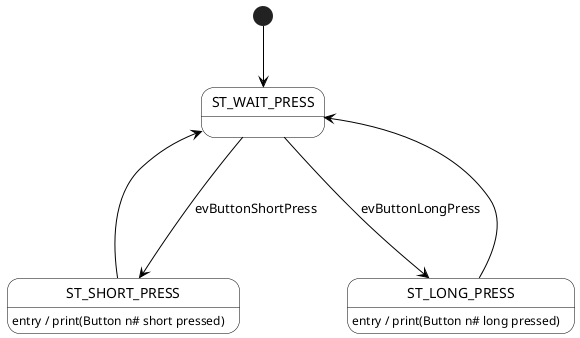 @startuml

skinparam shadowing false
'skinparam linetype polyline

skinparam Arrow {
    Color black
}

'for choice state
skinparam activity {
    BackgroundColor white
    BorderColor black
}

skinparam state {
    BackgroundColor white
    BorderColor black
}

[*] --> ST_WAIT_PRESS
ST_WAIT_PRESS ---> ST_SHORT_PRESS : evButtonShortPress
ST_WAIT_PRESS ---> ST_LONG_PRESS : evButtonLongPress
ST_SHORT_PRESS : entry / print(Button n# short pressed)
ST_LONG_PRESS : entry / print(Button n# long pressed)

ST_SHORT_PRESS --left--> ST_WAIT_PRESS
ST_LONG_PRESS --right--> ST_WAIT_PRESS

@enduml
